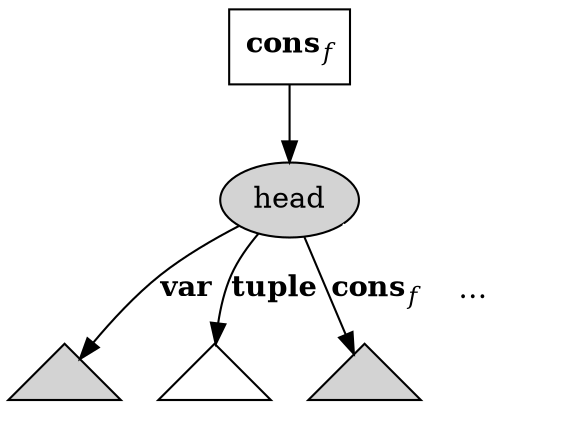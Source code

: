 digraph {
	node [ label = "" ] ;
	N_0 [ label = <<b>cons</b><sub><i>f</i></sub>> shape = record ] ;
	N_1 [ label = "head", style = filled ] ;
	node [ shape = triangle ] ;
	N_2_1 [ style = filled ] ;
	N_2_2 ;
	N_2_3 [ style = filled ] ;
	N_2_4 [ style = invisible ] ;

	N_0 -> N_1 ;
	N_1 -> N_2_1 [ label = <<b>var</b>> ] ;
	N_1 -> N_2_2 [ label = <<b>tuple</b>> ] ;
	N_1 -> N_2_3 [ label = <<b>cons</b><sub><i>f</i></sub>> ] ;
	N_1 -> N_2_4 [ color = white, arrowhead = none, label = "…"] ;
}
